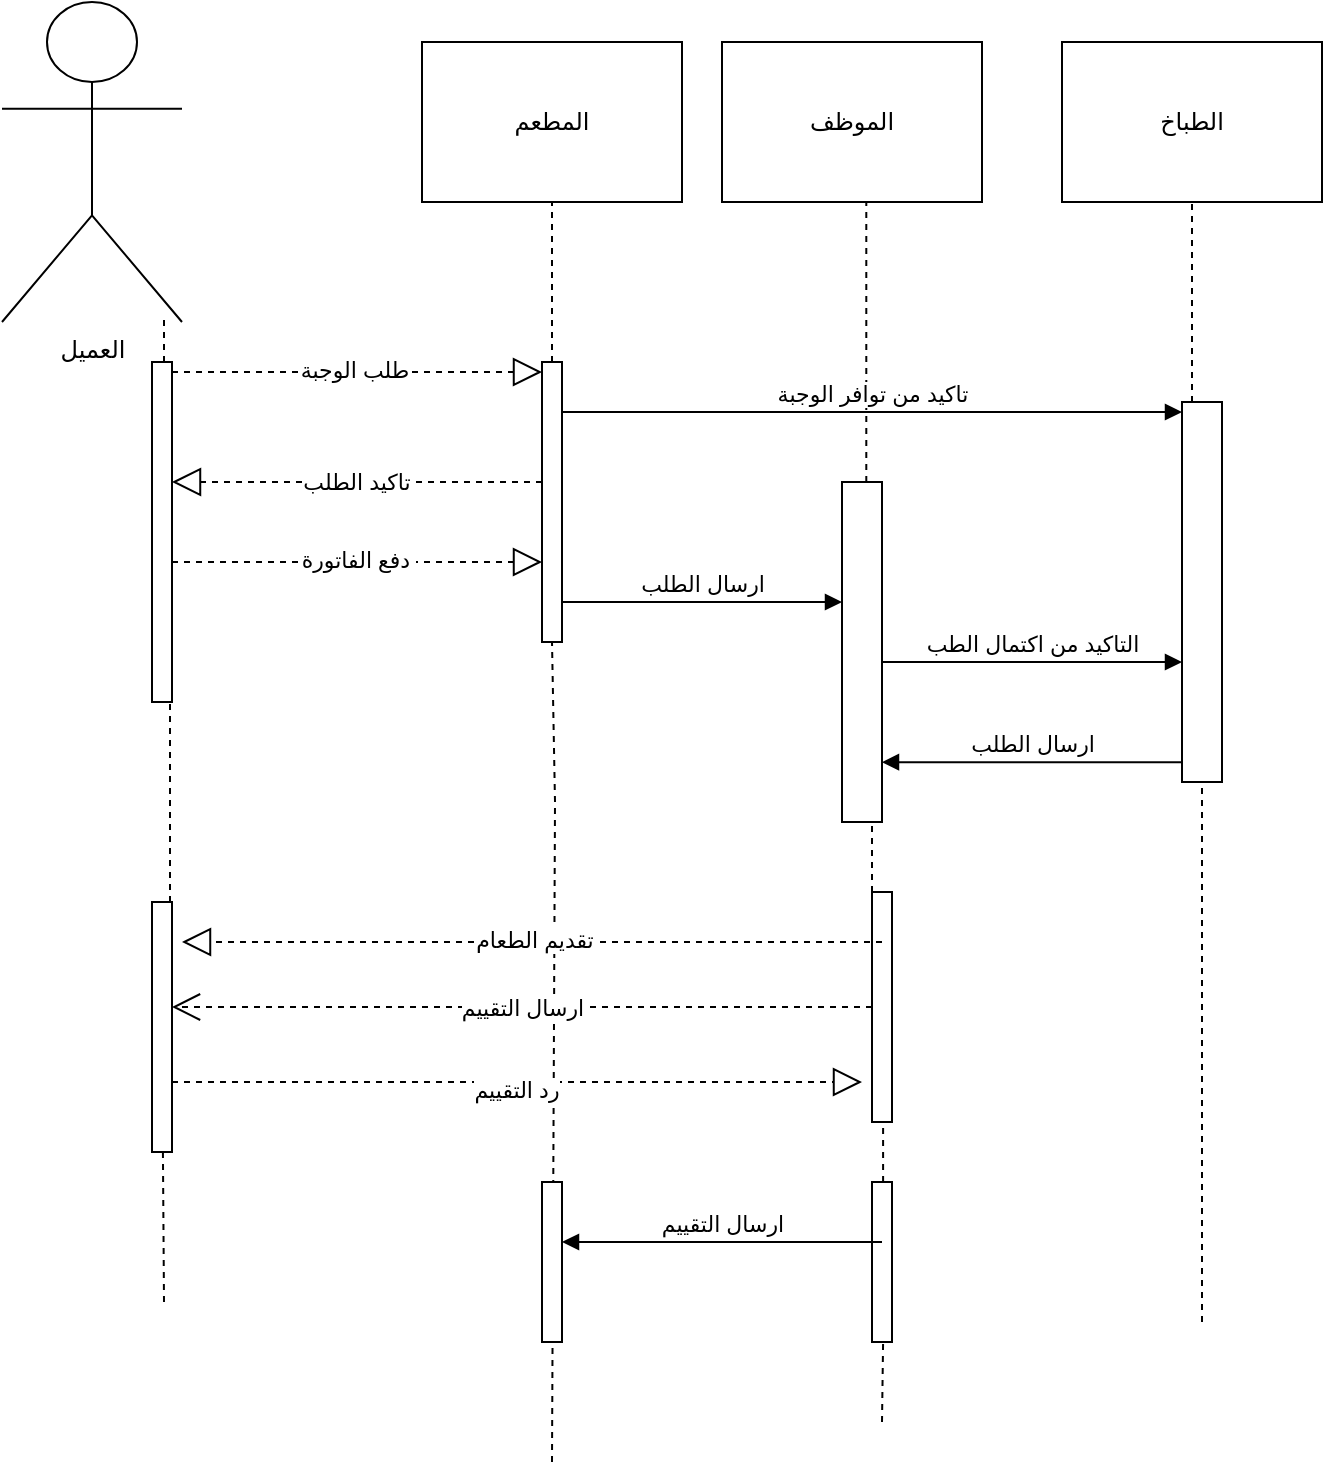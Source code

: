 <mxfile version="26.2.14">
  <diagram name="Page-1" id="7jN1cbd6Iw6RjRROv5cM">
    <mxGraphModel dx="1281" dy="616" grid="1" gridSize="10" guides="1" tooltips="1" connect="1" arrows="1" fold="1" page="1" pageScale="1" pageWidth="827" pageHeight="1169" math="0" shadow="0">
      <root>
        <mxCell id="0" />
        <mxCell id="1" parent="0" />
        <mxCell id="DiZCUlWpdzGBV4Cuziwv-1" value="العميل" style="shape=umlActor;verticalLabelPosition=bottom;verticalAlign=top;html=1;" parent="1" vertex="1">
          <mxGeometry x="70" y="10" width="90" height="160" as="geometry" />
        </mxCell>
        <mxCell id="DiZCUlWpdzGBV4Cuziwv-4" value="المطعم" style="rounded=0;whiteSpace=wrap;html=1;" parent="1" vertex="1">
          <mxGeometry x="280" y="30" width="130" height="80" as="geometry" />
        </mxCell>
        <mxCell id="DiZCUlWpdzGBV4Cuziwv-8" value="الطباخ" style="rounded=0;whiteSpace=wrap;html=1;" parent="1" vertex="1">
          <mxGeometry x="600" y="30" width="130" height="80" as="geometry" />
        </mxCell>
        <mxCell id="DiZCUlWpdzGBV4Cuziwv-9" value="الموظف" style="rounded=0;whiteSpace=wrap;html=1;" parent="1" vertex="1">
          <mxGeometry x="430" y="30" width="130" height="80" as="geometry" />
        </mxCell>
        <mxCell id="DiZCUlWpdzGBV4Cuziwv-11" value="" style="endArrow=none;dashed=1;html=1;rounded=0;entryX=0.5;entryY=1;entryDx=0;entryDy=0;" parent="1" source="lZvWsdURLMWJS_P7BMlA-15" target="DiZCUlWpdzGBV4Cuziwv-8" edge="1">
          <mxGeometry width="50" height="50" relative="1" as="geometry">
            <mxPoint x="670" y="670" as="sourcePoint" />
            <mxPoint x="675" y="110" as="targetPoint" />
            <Array as="points" />
          </mxGeometry>
        </mxCell>
        <mxCell id="lZvWsdURLMWJS_P7BMlA-2" value="&#xa;&lt;span style=&quot;color: rgba(0, 0, 0, 0); font-family: monospace; font-size: 0px; font-style: normal; font-variant-ligatures: normal; font-variant-caps: normal; font-weight: 400; letter-spacing: normal; orphans: 2; text-align: right; text-indent: 0px; text-transform: none; widows: 2; word-spacing: 0px; -webkit-text-stroke-width: 0px; white-space: nowrap; background-color: rgb(236, 236, 236); text-decoration-thickness: initial; text-decoration-style: initial; text-decoration-color: initial; display: inline !important; float: none;&quot;&gt;٪3CmxGraphModel٪3E٪3Croot٪3E٪3CmxCell٪20id٪3D٪220٪2F٪3E٪3CmxCell٪20id٪3D٪221٪22٪20parent٪3D٪220٪22٪2F٪3E٪3CmxCell٪20id٪3D٪222٪22٪20value٪3D٪22٪22٪20style٪3D٪22endArrow٪3Dnone٪3Bdashed٪3D1٪3Bhtml٪3D1٪3Brounded٪3D0٪3BentryX٪3D0. 555٪3BentryY٪3D1٪3BentryDx٪3D0٪3BentryDy٪3D0٪3BentryPerimeter٪3D0٪3B٪22٪20edge٪3D٪221٪22٪20parent٪3D٪221٪22٪3E٪3CmxGeometry٪20width٪3D٪2250٪22٪20height٪3D٪2250٪22٪20relative٪3D٪221٪22٪20as٪3D٪22geometry٪22٪3E٪ 3CmxPoint٪20x٪3D٪22505٪22٪20y٪3D٪22660٪22٪20as٪3D٪22sourcePoint٪22٪2F٪3E٪3CmxPoint٪20x٪3D٪22502٪22٪20y٪3D٪22110٪22٪20as٪3D٪22targetPoint٪22٪2F٪3E٪3CArray٪20as٪3D٪22point٪22٪3E٪3CmxPoint٪ 20x٪3D٪22505٪22٪20y٪3D٪22400٪22٪2F٪3E٪3C٪2FArray٪3E٪3C٪2FmxGeometry٪3E٪3C٪2FmxCell٪3E٪3C٪2Froot٪3E٪3C٪2FmxGraphModel٪3E&lt;/span&gt;&#xa;&#xa;" style="endArrow=none;dashed=1;html=1;rounded=0;entryX=0.555;entryY=1;entryDx=0;entryDy=0;entryPerimeter=0;" parent="1" source="lZvWsdURLMWJS_P7BMlA-13" target="DiZCUlWpdzGBV4Cuziwv-9" edge="1">
          <mxGeometry width="50" height="50" relative="1" as="geometry">
            <mxPoint x="505" y="660" as="sourcePoint" />
            <mxPoint x="500" y="130" as="targetPoint" />
            <Array as="points" />
          </mxGeometry>
        </mxCell>
        <mxCell id="lZvWsdURLMWJS_P7BMlA-4" value="" style="endArrow=none;dashed=1;html=1;rounded=0;entryX=0.5;entryY=1;entryDx=0;entryDy=0;" parent="1" source="lZvWsdURLMWJS_P7BMlA-6" target="DiZCUlWpdzGBV4Cuziwv-4" edge="1">
          <mxGeometry width="50" height="50" relative="1" as="geometry">
            <mxPoint x="346.5" y="670" as="sourcePoint" />
            <mxPoint x="343.5" y="120" as="targetPoint" />
            <Array as="points" />
          </mxGeometry>
        </mxCell>
        <mxCell id="lZvWsdURLMWJS_P7BMlA-5" value="" style="endArrow=none;dashed=1;html=1;rounded=0;entryX=0.5;entryY=1;entryDx=0;entryDy=0;" parent="1" target="lZvWsdURLMWJS_P7BMlA-6" edge="1">
          <mxGeometry width="50" height="50" relative="1" as="geometry">
            <mxPoint x="345" y="740" as="sourcePoint" />
            <mxPoint x="345" y="110" as="targetPoint" />
            <Array as="points">
              <mxPoint x="346.5" y="410" />
            </Array>
          </mxGeometry>
        </mxCell>
        <mxCell id="lZvWsdURLMWJS_P7BMlA-6" value="" style="html=1;points=[[0,0,0,0,5],[0,1,0,0,-5],[1,0,0,0,5],[1,1,0,0,-5]];perimeter=orthogonalPerimeter;outlineConnect=0;targetShapes=umlLifeline;portConstraint=eastwest;newEdgeStyle={&quot;curved&quot;:0,&quot;rounded&quot;:0};" parent="1" vertex="1">
          <mxGeometry x="340" y="190" width="10" height="140" as="geometry" />
        </mxCell>
        <mxCell id="lZvWsdURLMWJS_P7BMlA-7" value="&#xa;&lt;span style=&quot;color: rgba(0, 0, 0, 0); font-family: monospace; font-size: 0px; font-style: normal; font-variant-ligatures: normal; font-variant-caps: normal; font-weight: 400; letter-spacing: normal; orphans: 2; text-align: right; text-indent: 0px; text-transform: none; widows: 2; word-spacing: 0px; -webkit-text-stroke-width: 0px; white-space: nowrap; background-color: rgb(236, 236, 236); text-decoration-thickness: initial; text-decoration-style: initial; text-decoration-color: initial; display: inline !important; float: none;&quot;&gt;٪3CmxGraphModel٪3E٪3Croot٪3E٪3CmxCell٪20id٪3D٪220٪2F٪3E٪3CmxCell٪20id٪3D٪221٪22٪20parent٪3D٪220٪22٪2F٪3E٪3CmxCell٪20id٪3D٪222٪22٪20value٪3D٪22٪22٪20style٪3D٪22endArrow٪3Dnone٪3Bdashed٪3D1٪3Bhtml٪3D1٪3Brounded٪3D0٪3BentryX٪3D0. 555٪3BentryY٪3D1٪3BentryDx٪3D0٪3BentryDy٪3D0٪3BentryPerimeter٪3D0٪3B٪22٪20edge٪3D٪221٪22٪20parent٪3D٪221٪22٪3E٪3CmxGeometry٪20width٪3D٪2250٪22٪20height٪3D٪2250٪22٪20relative٪3D٪221٪22٪20as٪3D٪22geometry٪22٪3E٪ 3CmxPoint٪20x٪3D٪22505٪22٪20y٪3D٪22660٪22٪20as٪3D٪22sourcePoint٪22٪2F٪3E٪3CmxPoint٪20x٪3D٪22502٪22٪20y٪3D٪22110٪22٪20as٪3D٪22targetPoint٪22٪2F٪3E٪3CArray٪20as٪3D٪22point٪22٪3E٪3CmxPoint٪ 20x٪3D٪22505٪22٪20y٪3D٪22400٪22٪2F٪3E٪3C٪2FArray٪3E٪3C٪2FmxGeometry٪3E٪3C٪2FmxCell٪3E٪3C٪2Froot٪3E٪3C٪2FmxGraphModel٪3E&lt;/span&gt;&#xa;&#xa;" style="endArrow=none;dashed=1;html=1;rounded=0;entryX=0.9;entryY=0.975;entryDx=0;entryDy=0;entryPerimeter=0;" parent="1" source="lZvWsdURLMWJS_P7BMlA-9" target="DiZCUlWpdzGBV4Cuziwv-1" edge="1">
          <mxGeometry width="50" height="50" relative="1" as="geometry">
            <mxPoint x="151" y="660" as="sourcePoint" />
            <mxPoint x="113.5" y="220" as="targetPoint" />
            <Array as="points" />
          </mxGeometry>
        </mxCell>
        <mxCell id="lZvWsdURLMWJS_P7BMlA-8" value="" style="endArrow=none;dashed=1;html=1;rounded=0;entryX=0.9;entryY=0.975;entryDx=0;entryDy=0;entryPerimeter=0;" parent="1" source="lZvWsdURLMWJS_P7BMlA-35" target="lZvWsdURLMWJS_P7BMlA-9" edge="1">
          <mxGeometry width="50" height="50" relative="1" as="geometry">
            <mxPoint x="151" y="660" as="sourcePoint" />
            <mxPoint x="151" y="166" as="targetPoint" />
            <Array as="points" />
          </mxGeometry>
        </mxCell>
        <mxCell id="lZvWsdURLMWJS_P7BMlA-9" value="" style="html=1;points=[[0,0,0,0,5],[0,1,0,0,-5],[1,0,0,0,5],[1,1,0,0,-5]];perimeter=orthogonalPerimeter;outlineConnect=0;targetShapes=umlLifeline;portConstraint=eastwest;newEdgeStyle={&quot;curved&quot;:0,&quot;rounded&quot;:0};" parent="1" vertex="1">
          <mxGeometry x="145" y="190" width="10" height="170" as="geometry" />
        </mxCell>
        <mxCell id="lZvWsdURLMWJS_P7BMlA-14" value="" style="endArrow=none;dashed=1;html=1;rounded=0;entryX=0.555;entryY=1;entryDx=0;entryDy=0;entryPerimeter=0;" parent="1" source="lZvWsdURLMWJS_P7BMlA-37" target="lZvWsdURLMWJS_P7BMlA-13" edge="1">
          <mxGeometry width="50" height="50" relative="1" as="geometry">
            <mxPoint x="505" y="660" as="sourcePoint" />
            <mxPoint x="502" y="110" as="targetPoint" />
            <Array as="points">
              <mxPoint x="505" y="400" />
              <mxPoint x="502" y="350" />
            </Array>
          </mxGeometry>
        </mxCell>
        <mxCell id="lZvWsdURLMWJS_P7BMlA-13" value="" style="html=1;points=[[0,0,0,0,5],[0,1,0,0,-5],[1,0,0,0,5],[1,1,0,0,-5]];perimeter=orthogonalPerimeter;outlineConnect=0;targetShapes=umlLifeline;portConstraint=eastwest;newEdgeStyle={&quot;curved&quot;:0,&quot;rounded&quot;:0};" parent="1" vertex="1">
          <mxGeometry x="490" y="250" width="20" height="170" as="geometry" />
        </mxCell>
        <mxCell id="lZvWsdURLMWJS_P7BMlA-16" value="" style="endArrow=none;dashed=1;html=1;rounded=0;entryX=0.5;entryY=1;entryDx=0;entryDy=0;" parent="1" target="lZvWsdURLMWJS_P7BMlA-15" edge="1">
          <mxGeometry width="50" height="50" relative="1" as="geometry">
            <mxPoint x="670" y="670" as="sourcePoint" />
            <mxPoint x="665" y="100" as="targetPoint" />
            <Array as="points">
              <mxPoint x="670" y="400" />
              <mxPoint x="670" y="370" />
            </Array>
          </mxGeometry>
        </mxCell>
        <mxCell id="lZvWsdURLMWJS_P7BMlA-15" value="" style="html=1;points=[[0,0,0,0,5],[0,1,0,0,-5],[1,0,0,0,5],[1,1,0,0,-5]];perimeter=orthogonalPerimeter;outlineConnect=0;targetShapes=umlLifeline;portConstraint=eastwest;newEdgeStyle={&quot;curved&quot;:0,&quot;rounded&quot;:0};" parent="1" vertex="1">
          <mxGeometry x="660" y="210" width="20" height="190" as="geometry" />
        </mxCell>
        <mxCell id="lZvWsdURLMWJS_P7BMlA-17" value="تاكيد من توافر الوجبة" style="html=1;verticalAlign=bottom;endArrow=block;curved=0;rounded=0;entryX=0;entryY=0;entryDx=0;entryDy=5;entryPerimeter=0;" parent="1" source="lZvWsdURLMWJS_P7BMlA-6" target="lZvWsdURLMWJS_P7BMlA-15" edge="1">
          <mxGeometry width="80" relative="1" as="geometry">
            <mxPoint x="610" y="250" as="sourcePoint" />
            <mxPoint x="690" y="250" as="targetPoint" />
          </mxGeometry>
        </mxCell>
        <mxCell id="lZvWsdURLMWJS_P7BMlA-23" value="" style="endArrow=block;dashed=1;endFill=0;endSize=12;html=1;rounded=0;exitX=1;exitY=0;exitDx=0;exitDy=5;exitPerimeter=0;entryX=0;entryY=0;entryDx=0;entryDy=5;entryPerimeter=0;" parent="1" source="lZvWsdURLMWJS_P7BMlA-9" target="lZvWsdURLMWJS_P7BMlA-6" edge="1">
          <mxGeometry width="160" relative="1" as="geometry">
            <mxPoint x="160" y="220" as="sourcePoint" />
            <mxPoint x="320" y="220" as="targetPoint" />
            <Array as="points" />
          </mxGeometry>
        </mxCell>
        <mxCell id="lZvWsdURLMWJS_P7BMlA-24" value="طلب الوجبة" style="edgeLabel;html=1;align=center;verticalAlign=middle;resizable=0;points=[];" parent="lZvWsdURLMWJS_P7BMlA-23" vertex="1" connectable="0">
          <mxGeometry x="-0.016" y="1" relative="1" as="geometry">
            <mxPoint as="offset" />
          </mxGeometry>
        </mxCell>
        <mxCell id="lZvWsdURLMWJS_P7BMlA-25" value="" style="endArrow=block;dashed=1;endFill=0;endSize=12;html=1;rounded=0;" parent="1" edge="1">
          <mxGeometry width="160" relative="1" as="geometry">
            <mxPoint x="340" y="250" as="sourcePoint" />
            <mxPoint x="155" y="250" as="targetPoint" />
          </mxGeometry>
        </mxCell>
        <mxCell id="lZvWsdURLMWJS_P7BMlA-26" value="تاكيد الطلب" style="edgeLabel;html=1;align=center;verticalAlign=middle;resizable=0;points=[];" parent="lZvWsdURLMWJS_P7BMlA-25" vertex="1" connectable="0">
          <mxGeometry x="0.005" relative="1" as="geometry">
            <mxPoint as="offset" />
          </mxGeometry>
        </mxCell>
        <mxCell id="lZvWsdURLMWJS_P7BMlA-27" value="" style="endArrow=block;dashed=1;endFill=0;endSize=12;html=1;rounded=0;" parent="1" source="lZvWsdURLMWJS_P7BMlA-9" edge="1">
          <mxGeometry width="160" relative="1" as="geometry">
            <mxPoint x="180" y="290" as="sourcePoint" />
            <mxPoint x="340" y="290" as="targetPoint" />
          </mxGeometry>
        </mxCell>
        <mxCell id="lZvWsdURLMWJS_P7BMlA-28" value="دفع الفاتورة&amp;nbsp;" style="edgeLabel;html=1;align=center;verticalAlign=middle;resizable=0;points=[];" parent="lZvWsdURLMWJS_P7BMlA-27" vertex="1" connectable="0">
          <mxGeometry x="0.005" y="1" relative="1" as="geometry">
            <mxPoint as="offset" />
          </mxGeometry>
        </mxCell>
        <mxCell id="lZvWsdURLMWJS_P7BMlA-29" value="ارسال الطلب" style="html=1;verticalAlign=bottom;endArrow=block;curved=0;rounded=0;" parent="1" edge="1">
          <mxGeometry width="80" relative="1" as="geometry">
            <mxPoint x="350" y="310" as="sourcePoint" />
            <mxPoint x="490" y="310" as="targetPoint" />
          </mxGeometry>
        </mxCell>
        <mxCell id="lZvWsdURLMWJS_P7BMlA-30" value="التاكيد من اكتمال الطب" style="html=1;verticalAlign=bottom;endArrow=block;curved=0;rounded=0;" parent="1" target="lZvWsdURLMWJS_P7BMlA-15" edge="1">
          <mxGeometry width="80" relative="1" as="geometry">
            <mxPoint x="510" y="340" as="sourcePoint" />
            <mxPoint x="590" y="340" as="targetPoint" />
          </mxGeometry>
        </mxCell>
        <mxCell id="lZvWsdURLMWJS_P7BMlA-32" value="ارسال الطلب" style="html=1;verticalAlign=bottom;endArrow=block;curved=0;rounded=0;entryX=1;entryY=0.824;entryDx=0;entryDy=0;entryPerimeter=0;" parent="1" source="lZvWsdURLMWJS_P7BMlA-15" target="lZvWsdURLMWJS_P7BMlA-13" edge="1">
          <mxGeometry width="80" relative="1" as="geometry">
            <mxPoint x="620" y="380" as="sourcePoint" />
            <mxPoint x="550" y="390" as="targetPoint" />
          </mxGeometry>
        </mxCell>
        <mxCell id="lZvWsdURLMWJS_P7BMlA-34" value="" style="endArrow=none;dashed=1;html=1;rounded=0;entryX=0.9;entryY=0.975;entryDx=0;entryDy=0;entryPerimeter=0;" parent="1" target="lZvWsdURLMWJS_P7BMlA-35" edge="1">
          <mxGeometry width="50" height="50" relative="1" as="geometry">
            <mxPoint x="151" y="660" as="sourcePoint" />
            <mxPoint x="154" y="356" as="targetPoint" />
            <Array as="points">
              <mxPoint x="150" y="520" />
            </Array>
          </mxGeometry>
        </mxCell>
        <mxCell id="lZvWsdURLMWJS_P7BMlA-35" value="" style="html=1;points=[[0,0,0,0,5],[0,1,0,0,-5],[1,0,0,0,5],[1,1,0,0,-5]];perimeter=orthogonalPerimeter;outlineConnect=0;targetShapes=umlLifeline;portConstraint=eastwest;newEdgeStyle={&quot;curved&quot;:0,&quot;rounded&quot;:0};" parent="1" vertex="1">
          <mxGeometry x="145" y="460" width="10" height="125" as="geometry" />
        </mxCell>
        <mxCell id="lZvWsdURLMWJS_P7BMlA-36" value="" style="endArrow=none;dashed=1;html=1;rounded=0;entryX=0.555;entryY=1;entryDx=0;entryDy=0;entryPerimeter=0;" parent="1" source="lZvWsdURLMWJS_P7BMlA-46" target="lZvWsdURLMWJS_P7BMlA-37" edge="1">
          <mxGeometry width="50" height="50" relative="1" as="geometry">
            <mxPoint x="510" y="720" as="sourcePoint" />
            <mxPoint x="501" y="420" as="targetPoint" />
            <Array as="points" />
          </mxGeometry>
        </mxCell>
        <mxCell id="lZvWsdURLMWJS_P7BMlA-37" value="" style="html=1;points=[[0,0,0,0,5],[0,1,0,0,-5],[1,0,0,0,5],[1,1,0,0,-5]];perimeter=orthogonalPerimeter;outlineConnect=0;targetShapes=umlLifeline;portConstraint=eastwest;newEdgeStyle={&quot;curved&quot;:0,&quot;rounded&quot;:0};" parent="1" vertex="1">
          <mxGeometry x="505" y="455" width="10" height="115" as="geometry" />
        </mxCell>
        <mxCell id="lZvWsdURLMWJS_P7BMlA-40" value="" style="endArrow=block;dashed=1;endFill=0;endSize=12;html=1;rounded=0;" parent="1" edge="1">
          <mxGeometry width="160" relative="1" as="geometry">
            <mxPoint x="510" y="480" as="sourcePoint" />
            <mxPoint x="160" y="480" as="targetPoint" />
          </mxGeometry>
        </mxCell>
        <mxCell id="lZvWsdURLMWJS_P7BMlA-41" value="تقديم الطعام" style="edgeLabel;html=1;align=center;verticalAlign=middle;resizable=0;points=[];" parent="lZvWsdURLMWJS_P7BMlA-40" vertex="1" connectable="0">
          <mxGeometry x="-0.006" y="-1" relative="1" as="geometry">
            <mxPoint as="offset" />
          </mxGeometry>
        </mxCell>
        <mxCell id="lZvWsdURLMWJS_P7BMlA-42" value="ارسال التقييم" style="endArrow=open;endSize=12;dashed=1;html=1;rounded=0;" parent="1" source="lZvWsdURLMWJS_P7BMlA-37" target="lZvWsdURLMWJS_P7BMlA-35" edge="1">
          <mxGeometry width="160" relative="1" as="geometry">
            <mxPoint x="270" y="560" as="sourcePoint" />
            <mxPoint x="430" y="560" as="targetPoint" />
          </mxGeometry>
        </mxCell>
        <mxCell id="lZvWsdURLMWJS_P7BMlA-43" value="" style="endArrow=block;dashed=1;endFill=0;endSize=12;html=1;rounded=0;" parent="1" source="lZvWsdURLMWJS_P7BMlA-35" edge="1">
          <mxGeometry width="160" relative="1" as="geometry">
            <mxPoint x="280" y="580" as="sourcePoint" />
            <mxPoint x="500" y="550" as="targetPoint" />
          </mxGeometry>
        </mxCell>
        <mxCell id="lZvWsdURLMWJS_P7BMlA-44" value="رد التقييم" style="edgeLabel;html=1;align=center;verticalAlign=middle;resizable=0;points=[];" parent="lZvWsdURLMWJS_P7BMlA-43" vertex="1" connectable="0">
          <mxGeometry x="-0.006" y="-4" relative="1" as="geometry">
            <mxPoint as="offset" />
          </mxGeometry>
        </mxCell>
        <mxCell id="lZvWsdURLMWJS_P7BMlA-45" value="" style="html=1;points=[[0,0,0,0,5],[0,1,0,0,-5],[1,0,0,0,5],[1,1,0,0,-5]];perimeter=orthogonalPerimeter;outlineConnect=0;targetShapes=umlLifeline;portConstraint=eastwest;newEdgeStyle={&quot;curved&quot;:0,&quot;rounded&quot;:0};" parent="1" vertex="1">
          <mxGeometry x="340" y="600" width="10" height="80" as="geometry" />
        </mxCell>
        <mxCell id="lZvWsdURLMWJS_P7BMlA-47" value="" style="endArrow=none;dashed=1;html=1;rounded=0;entryX=0.555;entryY=1;entryDx=0;entryDy=0;entryPerimeter=0;" parent="1" target="lZvWsdURLMWJS_P7BMlA-46" edge="1">
          <mxGeometry width="50" height="50" relative="1" as="geometry">
            <mxPoint x="510" y="720" as="sourcePoint" />
            <mxPoint x="511" y="570" as="targetPoint" />
            <Array as="points" />
          </mxGeometry>
        </mxCell>
        <mxCell id="lZvWsdURLMWJS_P7BMlA-46" value="" style="html=1;points=[[0,0,0,0,5],[0,1,0,0,-5],[1,0,0,0,5],[1,1,0,0,-5]];perimeter=orthogonalPerimeter;outlineConnect=0;targetShapes=umlLifeline;portConstraint=eastwest;newEdgeStyle={&quot;curved&quot;:0,&quot;rounded&quot;:0};" parent="1" vertex="1">
          <mxGeometry x="505" y="600" width="10" height="80" as="geometry" />
        </mxCell>
        <mxCell id="lZvWsdURLMWJS_P7BMlA-48" value="ارسال التقييم" style="html=1;verticalAlign=bottom;endArrow=block;curved=0;rounded=0;exitX=0.5;exitY=0.375;exitDx=0;exitDy=0;exitPerimeter=0;" parent="1" source="lZvWsdURLMWJS_P7BMlA-46" target="lZvWsdURLMWJS_P7BMlA-45" edge="1">
          <mxGeometry width="80" relative="1" as="geometry">
            <mxPoint x="380" y="650" as="sourcePoint" />
            <mxPoint x="460" y="650" as="targetPoint" />
          </mxGeometry>
        </mxCell>
      </root>
    </mxGraphModel>
  </diagram>
</mxfile>
